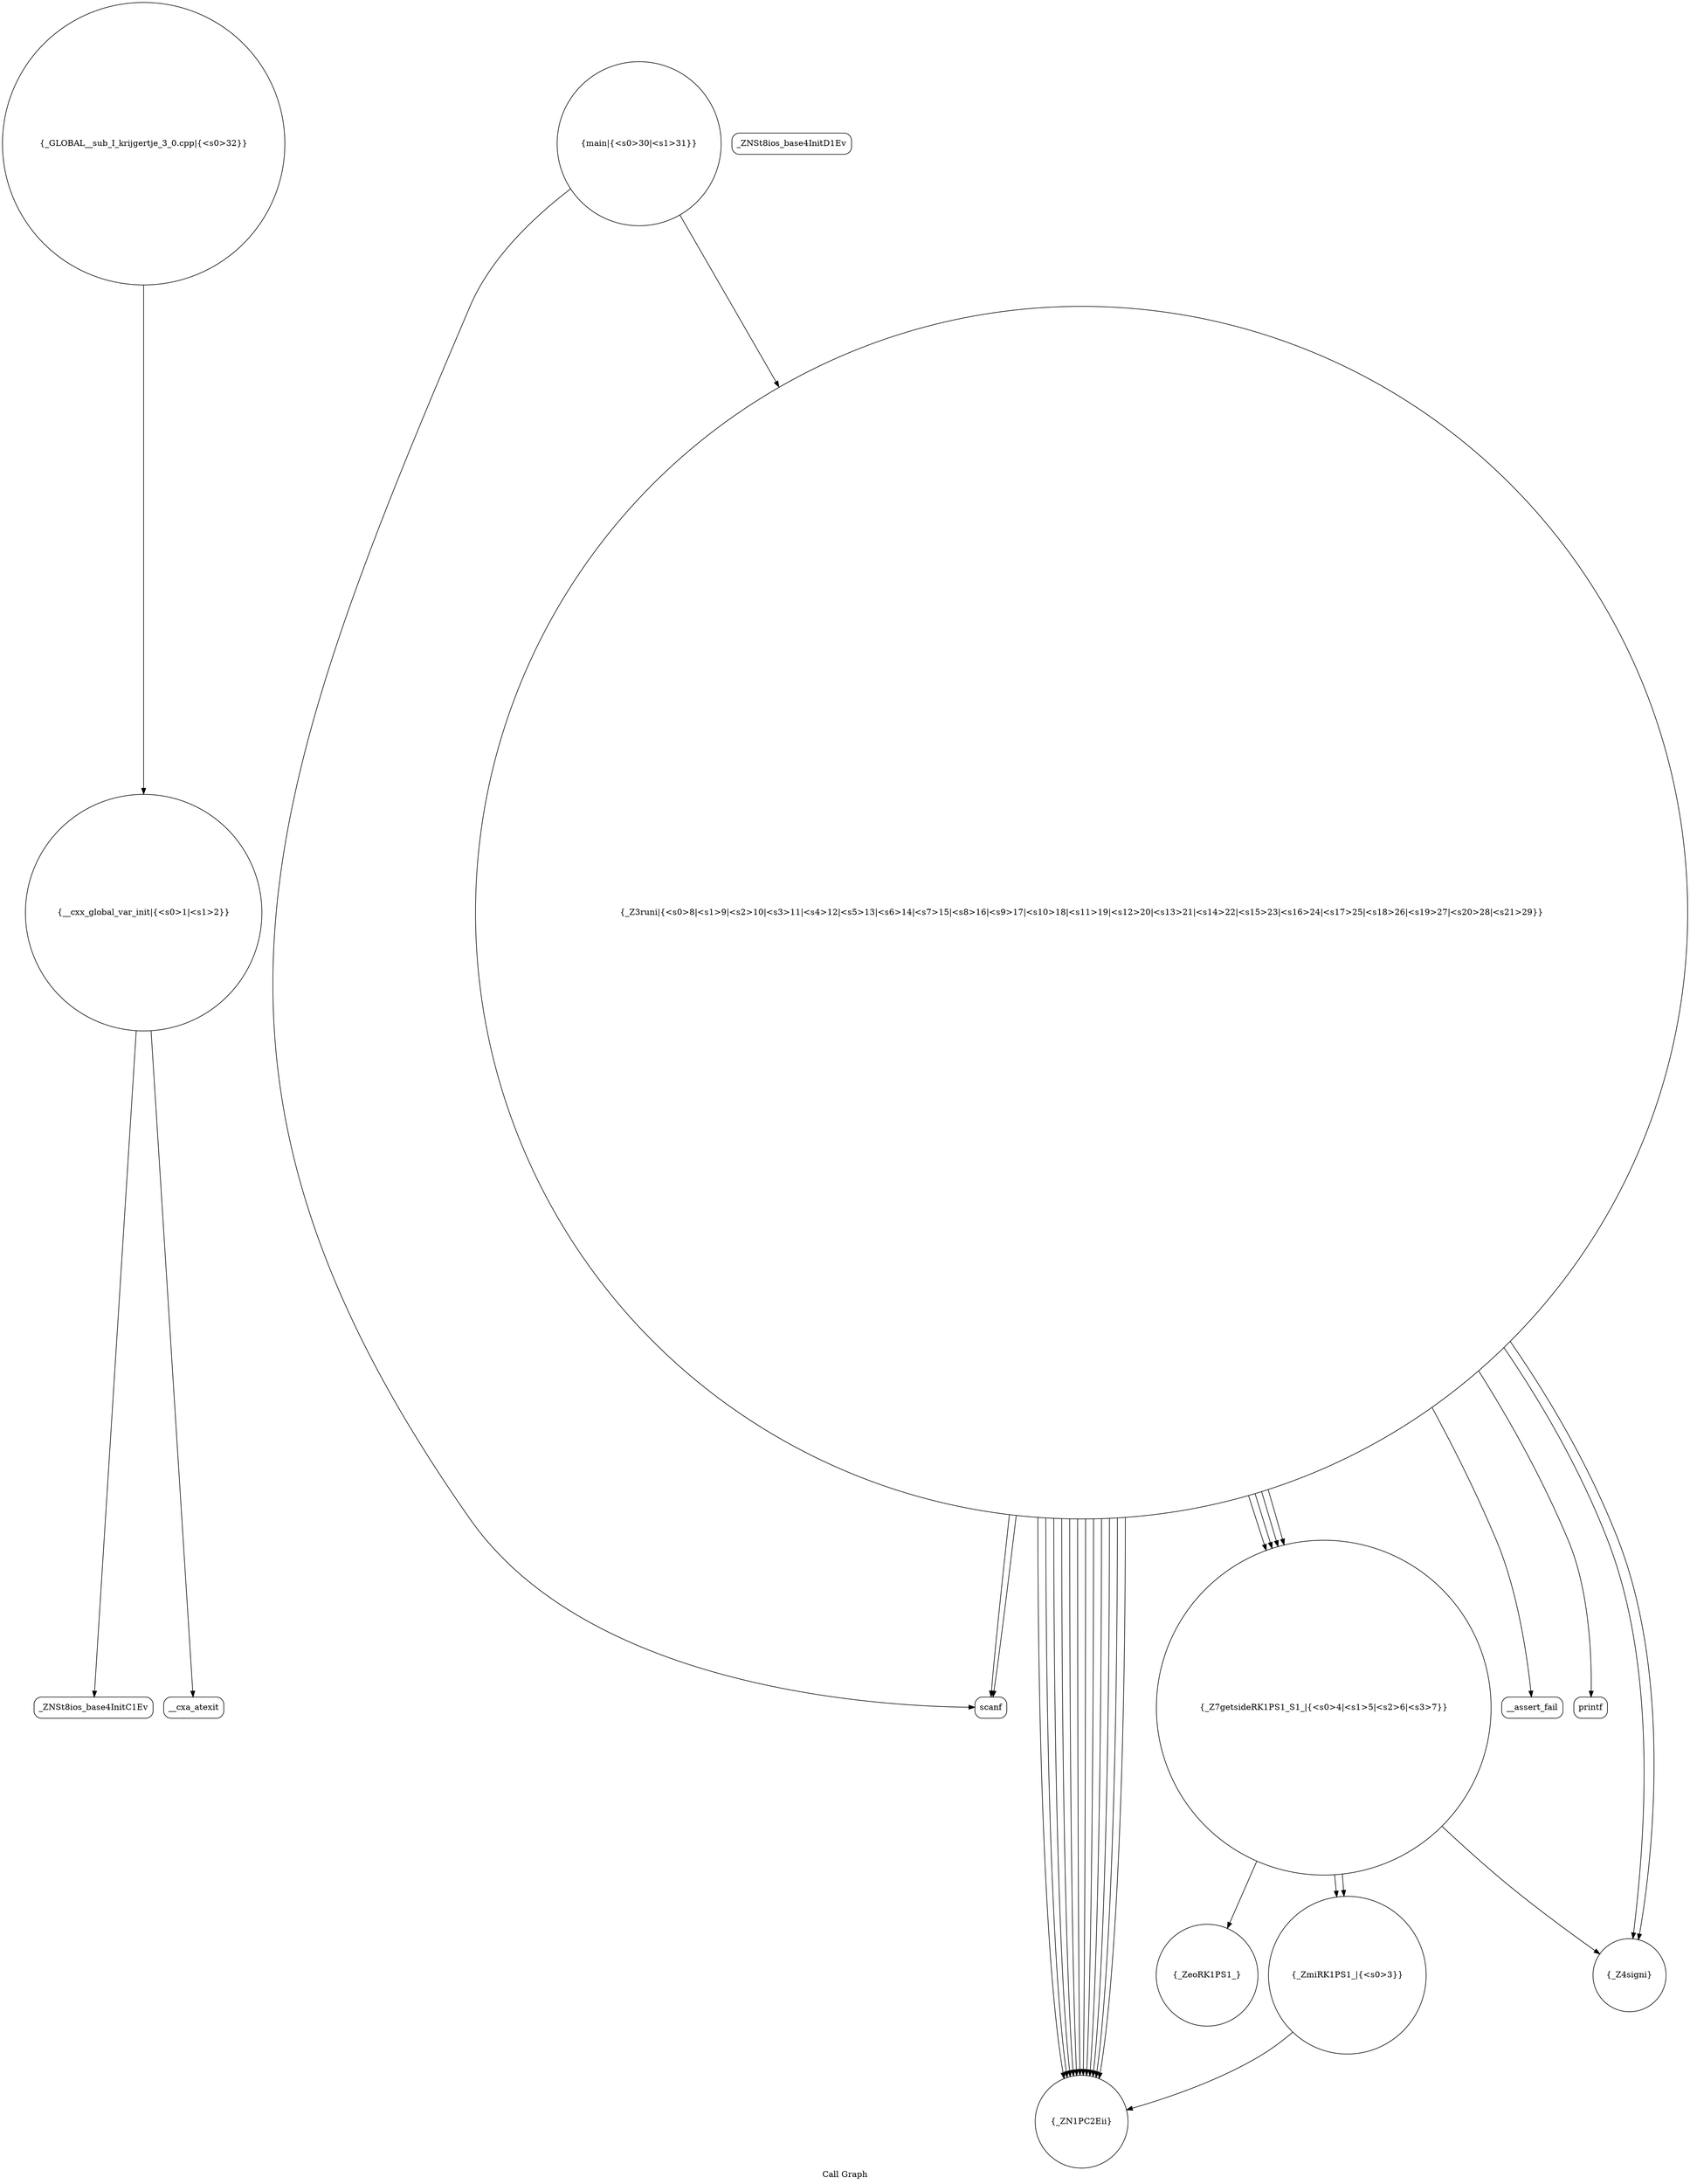 digraph "Call Graph" {
	label="Call Graph";

	Node0x561a3d7cf140 [shape=record,shape=circle,label="{__cxx_global_var_init|{<s0>1|<s1>2}}"];
	Node0x561a3d7cf140:s0 -> Node0x561a3d7cf5d0[color=black];
	Node0x561a3d7cf140:s1 -> Node0x561a3d7cf6d0[color=black];
	Node0x561a3d7cf8d0 [shape=record,shape=circle,label="{_Z4signi}"];
	Node0x561a3d7cfc50 [shape=record,shape=circle,label="{_GLOBAL__sub_I_krijgertje_3_0.cpp|{<s0>32}}"];
	Node0x561a3d7cfc50:s0 -> Node0x561a3d7cf140[color=black];
	Node0x561a3d7cf650 [shape=record,shape=Mrecord,label="{_ZNSt8ios_base4InitD1Ev}"];
	Node0x561a3d7cf9d0 [shape=record,shape=circle,label="{_Z3runi|{<s0>8|<s1>9|<s2>10|<s3>11|<s4>12|<s5>13|<s6>14|<s7>15|<s8>16|<s9>17|<s10>18|<s11>19|<s12>20|<s13>21|<s14>22|<s15>23|<s16>24|<s17>25|<s18>26|<s19>27|<s20>28|<s21>29}}"];
	Node0x561a3d7cf9d0:s0 -> Node0x561a3d7cfa50[color=black];
	Node0x561a3d7cf9d0:s1 -> Node0x561a3d7cfa50[color=black];
	Node0x561a3d7cf9d0:s2 -> Node0x561a3d7cf8d0[color=black];
	Node0x561a3d7cf9d0:s3 -> Node0x561a3d7cf8d0[color=black];
	Node0x561a3d7cf9d0:s4 -> Node0x561a3d7cf7d0[color=black];
	Node0x561a3d7cf9d0:s5 -> Node0x561a3d7cf7d0[color=black];
	Node0x561a3d7cf9d0:s6 -> Node0x561a3d7cf7d0[color=black];
	Node0x561a3d7cf9d0:s7 -> Node0x561a3d7cf950[color=black];
	Node0x561a3d7cf9d0:s8 -> Node0x561a3d7cf7d0[color=black];
	Node0x561a3d7cf9d0:s9 -> Node0x561a3d7cf7d0[color=black];
	Node0x561a3d7cf9d0:s10 -> Node0x561a3d7cf7d0[color=black];
	Node0x561a3d7cf9d0:s11 -> Node0x561a3d7cf950[color=black];
	Node0x561a3d7cf9d0:s12 -> Node0x561a3d7cf7d0[color=black];
	Node0x561a3d7cf9d0:s13 -> Node0x561a3d7cf7d0[color=black];
	Node0x561a3d7cf9d0:s14 -> Node0x561a3d7cf7d0[color=black];
	Node0x561a3d7cf9d0:s15 -> Node0x561a3d7cf950[color=black];
	Node0x561a3d7cf9d0:s16 -> Node0x561a3d7cfad0[color=black];
	Node0x561a3d7cf9d0:s17 -> Node0x561a3d7cf7d0[color=black];
	Node0x561a3d7cf9d0:s18 -> Node0x561a3d7cf7d0[color=black];
	Node0x561a3d7cf9d0:s19 -> Node0x561a3d7cf7d0[color=black];
	Node0x561a3d7cf9d0:s20 -> Node0x561a3d7cf950[color=black];
	Node0x561a3d7cf9d0:s21 -> Node0x561a3d7cfb50[color=black];
	Node0x561a3d7cf750 [shape=record,shape=circle,label="{_ZmiRK1PS1_|{<s0>3}}"];
	Node0x561a3d7cf750:s0 -> Node0x561a3d7cf7d0[color=black];
	Node0x561a3d7cfad0 [shape=record,shape=Mrecord,label="{__assert_fail}"];
	Node0x561a3d7cf850 [shape=record,shape=circle,label="{_ZeoRK1PS1_}"];
	Node0x561a3d7cfbd0 [shape=record,shape=circle,label="{main|{<s0>30|<s1>31}}"];
	Node0x561a3d7cfbd0:s0 -> Node0x561a3d7cfa50[color=black];
	Node0x561a3d7cfbd0:s1 -> Node0x561a3d7cf9d0[color=black];
	Node0x561a3d7cf5d0 [shape=record,shape=Mrecord,label="{_ZNSt8ios_base4InitC1Ev}"];
	Node0x561a3d7cf950 [shape=record,shape=circle,label="{_Z7getsideRK1PS1_S1_|{<s0>4|<s1>5|<s2>6|<s3>7}}"];
	Node0x561a3d7cf950:s0 -> Node0x561a3d7cf750[color=black];
	Node0x561a3d7cf950:s1 -> Node0x561a3d7cf750[color=black];
	Node0x561a3d7cf950:s2 -> Node0x561a3d7cf850[color=black];
	Node0x561a3d7cf950:s3 -> Node0x561a3d7cf8d0[color=black];
	Node0x561a3d7cf6d0 [shape=record,shape=Mrecord,label="{__cxa_atexit}"];
	Node0x561a3d7cfa50 [shape=record,shape=Mrecord,label="{scanf}"];
	Node0x561a3d7cf7d0 [shape=record,shape=circle,label="{_ZN1PC2Eii}"];
	Node0x561a3d7cfb50 [shape=record,shape=Mrecord,label="{printf}"];
}
